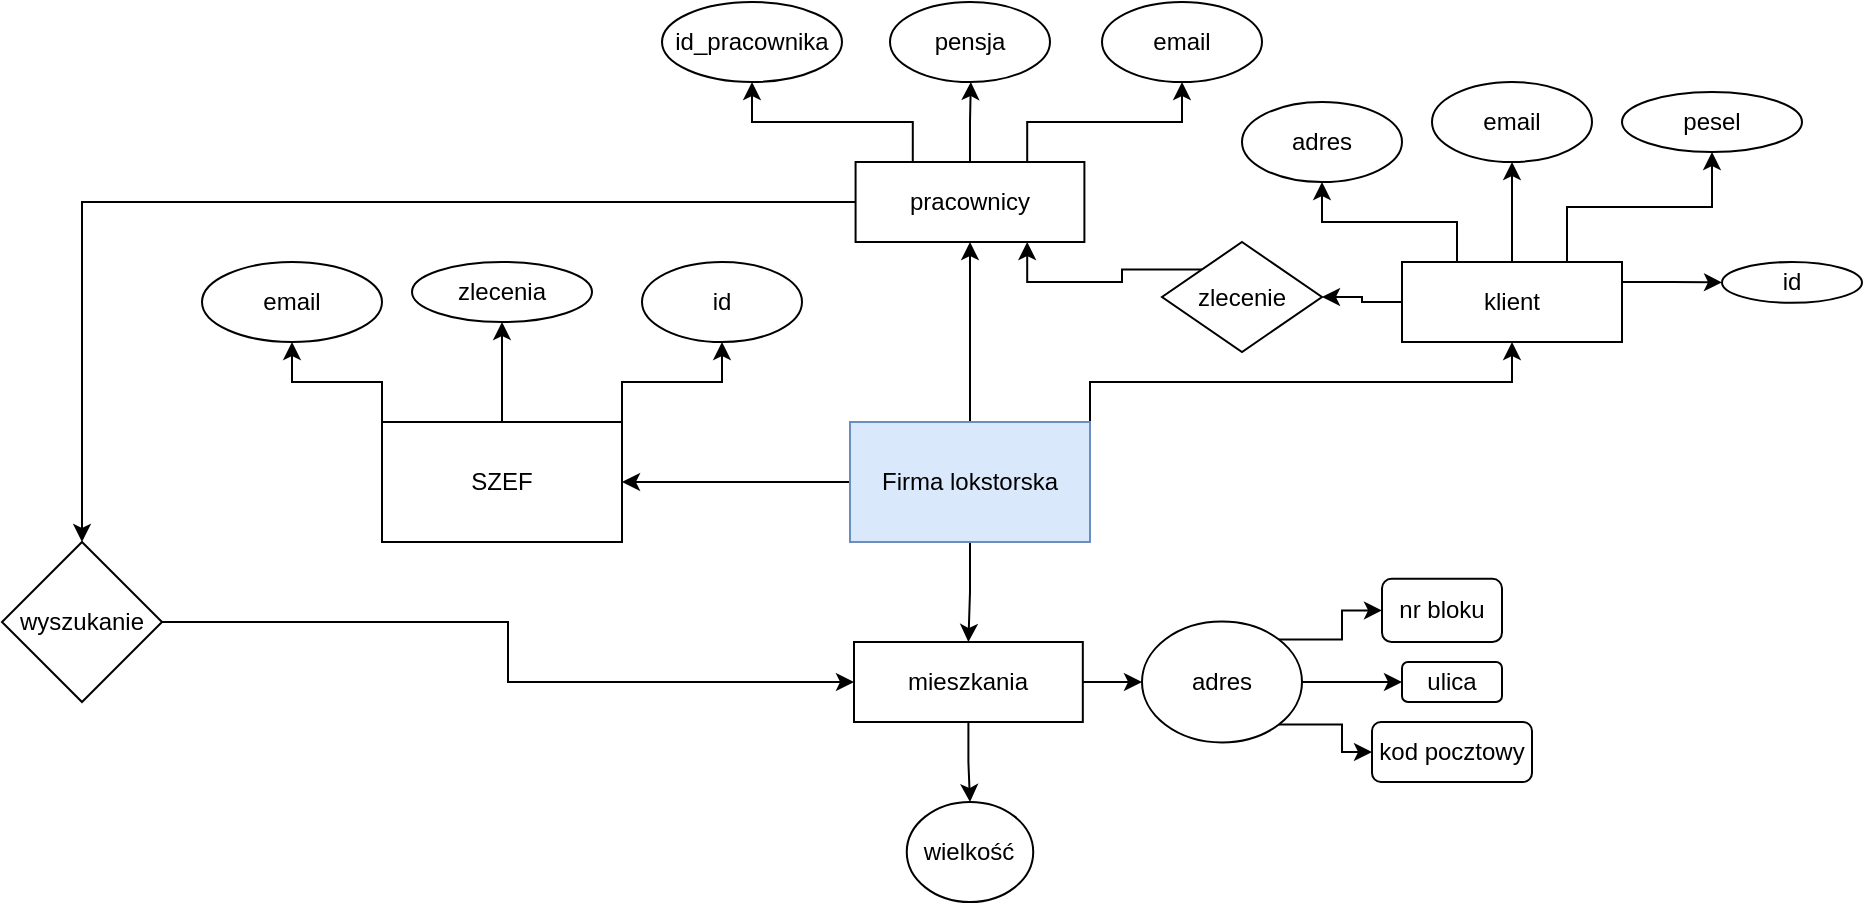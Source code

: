 <mxfile version="23.1.8" type="device">
  <diagram name="Strona-1" id="XE1u6U7LGnDZwVDxpnnJ">
    <mxGraphModel dx="1246" dy="687" grid="1" gridSize="10" guides="1" tooltips="1" connect="1" arrows="1" fold="1" page="1" pageScale="1" pageWidth="827" pageHeight="1169" math="0" shadow="0">
      <root>
        <mxCell id="0" />
        <mxCell id="1" parent="0" />
        <mxCell id="9PS8tgG-N5Kt1Z1-eF-X-32" style="edgeStyle=orthogonalEdgeStyle;rounded=0;orthogonalLoop=1;jettySize=auto;html=1;exitX=0.5;exitY=0;exitDx=0;exitDy=0;" parent="1" source="9PS8tgG-N5Kt1Z1-eF-X-31" target="9PS8tgG-N5Kt1Z1-eF-X-33" edge="1">
          <mxGeometry relative="1" as="geometry">
            <mxPoint x="514.412" y="220" as="targetPoint" />
          </mxGeometry>
        </mxCell>
        <mxCell id="9PS8tgG-N5Kt1Z1-eF-X-42" style="edgeStyle=orthogonalEdgeStyle;rounded=0;orthogonalLoop=1;jettySize=auto;html=1;exitX=1;exitY=0;exitDx=0;exitDy=0;" parent="1" source="9PS8tgG-N5Kt1Z1-eF-X-31" target="9PS8tgG-N5Kt1Z1-eF-X-43" edge="1">
          <mxGeometry relative="1" as="geometry">
            <mxPoint x="780" y="300" as="targetPoint" />
          </mxGeometry>
        </mxCell>
        <mxCell id="9PS8tgG-N5Kt1Z1-eF-X-54" style="edgeStyle=orthogonalEdgeStyle;rounded=0;orthogonalLoop=1;jettySize=auto;html=1;exitX=0;exitY=0.5;exitDx=0;exitDy=0;" parent="1" source="9PS8tgG-N5Kt1Z1-eF-X-31" target="9PS8tgG-N5Kt1Z1-eF-X-55" edge="1">
          <mxGeometry relative="1" as="geometry">
            <mxPoint x="310" y="399.588" as="targetPoint" />
          </mxGeometry>
        </mxCell>
        <mxCell id="9PS8tgG-N5Kt1Z1-eF-X-62" style="edgeStyle=orthogonalEdgeStyle;rounded=0;orthogonalLoop=1;jettySize=auto;html=1;exitX=0.5;exitY=1;exitDx=0;exitDy=0;" parent="1" source="9PS8tgG-N5Kt1Z1-eF-X-31" target="9PS8tgG-N5Kt1Z1-eF-X-63" edge="1">
          <mxGeometry relative="1" as="geometry">
            <mxPoint x="514.412" y="500" as="targetPoint" />
          </mxGeometry>
        </mxCell>
        <mxCell id="9PS8tgG-N5Kt1Z1-eF-X-31" value="Firma lokstorska" style="rounded=0;whiteSpace=wrap;html=1;fillColor=#dae8fc;strokeColor=#6c8ebf;" parent="1" vertex="1">
          <mxGeometry x="454" y="370" width="120" height="60" as="geometry" />
        </mxCell>
        <mxCell id="9PS8tgG-N5Kt1Z1-eF-X-35" style="edgeStyle=orthogonalEdgeStyle;rounded=0;orthogonalLoop=1;jettySize=auto;html=1;exitX=0.5;exitY=0;exitDx=0;exitDy=0;" parent="1" source="9PS8tgG-N5Kt1Z1-eF-X-33" edge="1">
          <mxGeometry relative="1" as="geometry">
            <mxPoint x="514.412" y="200" as="targetPoint" />
          </mxGeometry>
        </mxCell>
        <mxCell id="9PS8tgG-N5Kt1Z1-eF-X-38" style="edgeStyle=orthogonalEdgeStyle;rounded=0;orthogonalLoop=1;jettySize=auto;html=1;exitX=0.75;exitY=0;exitDx=0;exitDy=0;" parent="1" source="9PS8tgG-N5Kt1Z1-eF-X-33" target="9PS8tgG-N5Kt1Z1-eF-X-39" edge="1">
          <mxGeometry relative="1" as="geometry">
            <mxPoint x="600" y="200" as="targetPoint" />
          </mxGeometry>
        </mxCell>
        <mxCell id="9PS8tgG-N5Kt1Z1-eF-X-40" style="edgeStyle=orthogonalEdgeStyle;rounded=0;orthogonalLoop=1;jettySize=auto;html=1;exitX=0.25;exitY=0;exitDx=0;exitDy=0;" parent="1" source="9PS8tgG-N5Kt1Z1-eF-X-33" target="9PS8tgG-N5Kt1Z1-eF-X-41" edge="1">
          <mxGeometry relative="1" as="geometry">
            <mxPoint x="410" y="200" as="targetPoint" />
          </mxGeometry>
        </mxCell>
        <mxCell id="9PS8tgG-N5Kt1Z1-eF-X-80" style="edgeStyle=orthogonalEdgeStyle;rounded=0;orthogonalLoop=1;jettySize=auto;html=1;exitX=0;exitY=0.5;exitDx=0;exitDy=0;" parent="1" source="9PS8tgG-N5Kt1Z1-eF-X-33" target="9PS8tgG-N5Kt1Z1-eF-X-81" edge="1">
          <mxGeometry relative="1" as="geometry">
            <mxPoint x="70" y="470" as="targetPoint" />
          </mxGeometry>
        </mxCell>
        <mxCell id="9PS8tgG-N5Kt1Z1-eF-X-33" value="pracownicy" style="rounded=0;whiteSpace=wrap;html=1;" parent="1" vertex="1">
          <mxGeometry x="456.79" y="240" width="114.41" height="40" as="geometry" />
        </mxCell>
        <mxCell id="9PS8tgG-N5Kt1Z1-eF-X-37" value="pensja" style="ellipse;whiteSpace=wrap;html=1;" parent="1" vertex="1">
          <mxGeometry x="474" y="160" width="80" height="40" as="geometry" />
        </mxCell>
        <mxCell id="9PS8tgG-N5Kt1Z1-eF-X-39" value="email" style="ellipse;whiteSpace=wrap;html=1;" parent="1" vertex="1">
          <mxGeometry x="580" y="160" width="80" height="40" as="geometry" />
        </mxCell>
        <mxCell id="9PS8tgG-N5Kt1Z1-eF-X-41" value="id_pracownika" style="ellipse;whiteSpace=wrap;html=1;" parent="1" vertex="1">
          <mxGeometry x="360" y="160" width="90" height="40" as="geometry" />
        </mxCell>
        <mxCell id="9PS8tgG-N5Kt1Z1-eF-X-44" style="edgeStyle=orthogonalEdgeStyle;rounded=0;orthogonalLoop=1;jettySize=auto;html=1;exitX=0.5;exitY=0;exitDx=0;exitDy=0;" parent="1" source="9PS8tgG-N5Kt1Z1-eF-X-43" target="9PS8tgG-N5Kt1Z1-eF-X-45" edge="1">
          <mxGeometry relative="1" as="geometry">
            <mxPoint x="785" y="240" as="targetPoint" />
          </mxGeometry>
        </mxCell>
        <mxCell id="9PS8tgG-N5Kt1Z1-eF-X-47" style="edgeStyle=orthogonalEdgeStyle;rounded=0;orthogonalLoop=1;jettySize=auto;html=1;exitX=0.25;exitY=0;exitDx=0;exitDy=0;" parent="1" source="9PS8tgG-N5Kt1Z1-eF-X-43" target="9PS8tgG-N5Kt1Z1-eF-X-48" edge="1">
          <mxGeometry relative="1" as="geometry">
            <mxPoint x="680" y="240" as="targetPoint" />
          </mxGeometry>
        </mxCell>
        <mxCell id="9PS8tgG-N5Kt1Z1-eF-X-49" style="edgeStyle=orthogonalEdgeStyle;rounded=0;orthogonalLoop=1;jettySize=auto;html=1;exitX=0.75;exitY=0;exitDx=0;exitDy=0;" parent="1" source="9PS8tgG-N5Kt1Z1-eF-X-43" target="9PS8tgG-N5Kt1Z1-eF-X-50" edge="1">
          <mxGeometry relative="1" as="geometry">
            <mxPoint x="890" y="250" as="targetPoint" />
          </mxGeometry>
        </mxCell>
        <mxCell id="9PS8tgG-N5Kt1Z1-eF-X-52" style="edgeStyle=orthogonalEdgeStyle;rounded=0;orthogonalLoop=1;jettySize=auto;html=1;exitX=1;exitY=0.25;exitDx=0;exitDy=0;" parent="1" source="9PS8tgG-N5Kt1Z1-eF-X-43" target="9PS8tgG-N5Kt1Z1-eF-X-53" edge="1">
          <mxGeometry relative="1" as="geometry">
            <mxPoint x="870" y="299.588" as="targetPoint" />
          </mxGeometry>
        </mxCell>
        <mxCell id="9PS8tgG-N5Kt1Z1-eF-X-77" style="edgeStyle=orthogonalEdgeStyle;rounded=0;orthogonalLoop=1;jettySize=auto;html=1;exitX=0;exitY=0.5;exitDx=0;exitDy=0;" parent="1" source="9PS8tgG-N5Kt1Z1-eF-X-43" target="9PS8tgG-N5Kt1Z1-eF-X-78" edge="1">
          <mxGeometry relative="1" as="geometry">
            <mxPoint x="670" y="310.176" as="targetPoint" />
          </mxGeometry>
        </mxCell>
        <mxCell id="9PS8tgG-N5Kt1Z1-eF-X-43" value="klient" style="rounded=0;whiteSpace=wrap;html=1;" parent="1" vertex="1">
          <mxGeometry x="730" y="290" width="110" height="40" as="geometry" />
        </mxCell>
        <mxCell id="9PS8tgG-N5Kt1Z1-eF-X-45" value="email" style="ellipse;whiteSpace=wrap;html=1;" parent="1" vertex="1">
          <mxGeometry x="745" y="200" width="80" height="40" as="geometry" />
        </mxCell>
        <mxCell id="9PS8tgG-N5Kt1Z1-eF-X-48" value="adres" style="ellipse;whiteSpace=wrap;html=1;" parent="1" vertex="1">
          <mxGeometry x="650" y="210" width="80" height="40" as="geometry" />
        </mxCell>
        <mxCell id="9PS8tgG-N5Kt1Z1-eF-X-50" value="pesel" style="ellipse;whiteSpace=wrap;html=1;" parent="1" vertex="1">
          <mxGeometry x="840" y="205" width="90" height="30" as="geometry" />
        </mxCell>
        <mxCell id="9PS8tgG-N5Kt1Z1-eF-X-53" value="id" style="ellipse;whiteSpace=wrap;html=1;" parent="1" vertex="1">
          <mxGeometry x="890" y="290" width="70" height="20.41" as="geometry" />
        </mxCell>
        <mxCell id="9PS8tgG-N5Kt1Z1-eF-X-56" style="edgeStyle=orthogonalEdgeStyle;rounded=0;orthogonalLoop=1;jettySize=auto;html=1;exitX=0.5;exitY=0;exitDx=0;exitDy=0;" parent="1" source="9PS8tgG-N5Kt1Z1-eF-X-55" target="9PS8tgG-N5Kt1Z1-eF-X-57" edge="1">
          <mxGeometry relative="1" as="geometry">
            <mxPoint x="280.294" y="310" as="targetPoint" />
          </mxGeometry>
        </mxCell>
        <mxCell id="9PS8tgG-N5Kt1Z1-eF-X-58" style="edgeStyle=orthogonalEdgeStyle;rounded=0;orthogonalLoop=1;jettySize=auto;html=1;exitX=0;exitY=0;exitDx=0;exitDy=0;" parent="1" source="9PS8tgG-N5Kt1Z1-eF-X-55" target="9PS8tgG-N5Kt1Z1-eF-X-59" edge="1">
          <mxGeometry relative="1" as="geometry">
            <mxPoint x="180" y="320" as="targetPoint" />
          </mxGeometry>
        </mxCell>
        <mxCell id="9PS8tgG-N5Kt1Z1-eF-X-60" style="edgeStyle=orthogonalEdgeStyle;rounded=0;orthogonalLoop=1;jettySize=auto;html=1;exitX=1;exitY=0;exitDx=0;exitDy=0;" parent="1" source="9PS8tgG-N5Kt1Z1-eF-X-55" target="9PS8tgG-N5Kt1Z1-eF-X-61" edge="1">
          <mxGeometry relative="1" as="geometry">
            <mxPoint x="380" y="320" as="targetPoint" />
          </mxGeometry>
        </mxCell>
        <mxCell id="9PS8tgG-N5Kt1Z1-eF-X-55" value="SZEF" style="rounded=0;whiteSpace=wrap;html=1;" parent="1" vertex="1">
          <mxGeometry x="220" y="369.998" width="120" height="60" as="geometry" />
        </mxCell>
        <mxCell id="9PS8tgG-N5Kt1Z1-eF-X-57" value="zlecenia" style="ellipse;whiteSpace=wrap;html=1;" parent="1" vertex="1">
          <mxGeometry x="235" y="290" width="90" height="30" as="geometry" />
        </mxCell>
        <mxCell id="9PS8tgG-N5Kt1Z1-eF-X-59" value="email" style="ellipse;whiteSpace=wrap;html=1;" parent="1" vertex="1">
          <mxGeometry x="130" y="290" width="90" height="40" as="geometry" />
        </mxCell>
        <mxCell id="9PS8tgG-N5Kt1Z1-eF-X-61" value="id" style="ellipse;whiteSpace=wrap;html=1;" parent="1" vertex="1">
          <mxGeometry x="350" y="290" width="80" height="40" as="geometry" />
        </mxCell>
        <mxCell id="9PS8tgG-N5Kt1Z1-eF-X-64" style="edgeStyle=orthogonalEdgeStyle;rounded=0;orthogonalLoop=1;jettySize=auto;html=1;exitX=1;exitY=0.5;exitDx=0;exitDy=0;" parent="1" source="9PS8tgG-N5Kt1Z1-eF-X-63" target="9PS8tgG-N5Kt1Z1-eF-X-65" edge="1">
          <mxGeometry relative="1" as="geometry">
            <mxPoint x="610" y="499.588" as="targetPoint" />
          </mxGeometry>
        </mxCell>
        <mxCell id="9PS8tgG-N5Kt1Z1-eF-X-66" style="edgeStyle=orthogonalEdgeStyle;rounded=0;orthogonalLoop=1;jettySize=auto;html=1;exitX=0.5;exitY=1;exitDx=0;exitDy=0;" parent="1" source="9PS8tgG-N5Kt1Z1-eF-X-63" target="9PS8tgG-N5Kt1Z1-eF-X-67" edge="1">
          <mxGeometry relative="1" as="geometry">
            <mxPoint x="513.235" y="560" as="targetPoint" />
          </mxGeometry>
        </mxCell>
        <mxCell id="9PS8tgG-N5Kt1Z1-eF-X-63" value="mieszkania" style="rounded=0;whiteSpace=wrap;html=1;" parent="1" vertex="1">
          <mxGeometry x="456" y="480" width="114.41" height="40" as="geometry" />
        </mxCell>
        <mxCell id="9PS8tgG-N5Kt1Z1-eF-X-69" style="edgeStyle=orthogonalEdgeStyle;rounded=0;orthogonalLoop=1;jettySize=auto;html=1;exitX=1;exitY=0;exitDx=0;exitDy=0;" parent="1" source="9PS8tgG-N5Kt1Z1-eF-X-65" target="9PS8tgG-N5Kt1Z1-eF-X-70" edge="1">
          <mxGeometry relative="1" as="geometry">
            <mxPoint x="740" y="478.412" as="targetPoint" />
          </mxGeometry>
        </mxCell>
        <mxCell id="9PS8tgG-N5Kt1Z1-eF-X-71" style="edgeStyle=orthogonalEdgeStyle;rounded=0;orthogonalLoop=1;jettySize=auto;html=1;exitX=1;exitY=0.5;exitDx=0;exitDy=0;" parent="1" source="9PS8tgG-N5Kt1Z1-eF-X-65" target="9PS8tgG-N5Kt1Z1-eF-X-72" edge="1">
          <mxGeometry relative="1" as="geometry">
            <mxPoint x="720" y="520" as="targetPoint" />
          </mxGeometry>
        </mxCell>
        <mxCell id="9PS8tgG-N5Kt1Z1-eF-X-74" style="edgeStyle=orthogonalEdgeStyle;rounded=0;orthogonalLoop=1;jettySize=auto;html=1;exitX=1;exitY=1;exitDx=0;exitDy=0;" parent="1" source="9PS8tgG-N5Kt1Z1-eF-X-65" target="9PS8tgG-N5Kt1Z1-eF-X-75" edge="1">
          <mxGeometry relative="1" as="geometry">
            <mxPoint x="1050" y="470" as="targetPoint" />
          </mxGeometry>
        </mxCell>
        <mxCell id="9PS8tgG-N5Kt1Z1-eF-X-65" value="adres" style="ellipse;whiteSpace=wrap;html=1;" parent="1" vertex="1">
          <mxGeometry x="600" y="469.8" width="80" height="60.41" as="geometry" />
        </mxCell>
        <mxCell id="9PS8tgG-N5Kt1Z1-eF-X-67" value="wielkość" style="ellipse;whiteSpace=wrap;html=1;" parent="1" vertex="1">
          <mxGeometry x="482.38" y="560" width="63.24" height="50" as="geometry" />
        </mxCell>
        <mxCell id="9PS8tgG-N5Kt1Z1-eF-X-70" value="nr bloku" style="rounded=1;whiteSpace=wrap;html=1;" parent="1" vertex="1">
          <mxGeometry x="720" y="448.41" width="60" height="31.59" as="geometry" />
        </mxCell>
        <mxCell id="9PS8tgG-N5Kt1Z1-eF-X-72" value="ulica" style="rounded=1;whiteSpace=wrap;html=1;" parent="1" vertex="1">
          <mxGeometry x="730" y="490" width="50" height="20" as="geometry" />
        </mxCell>
        <mxCell id="9PS8tgG-N5Kt1Z1-eF-X-75" value="kod pocztowy" style="rounded=1;whiteSpace=wrap;html=1;" parent="1" vertex="1">
          <mxGeometry x="715" y="520" width="80" height="30" as="geometry" />
        </mxCell>
        <mxCell id="9PS8tgG-N5Kt1Z1-eF-X-79" style="edgeStyle=orthogonalEdgeStyle;rounded=0;orthogonalLoop=1;jettySize=auto;html=1;exitX=0;exitY=0;exitDx=0;exitDy=0;entryX=0.75;entryY=1;entryDx=0;entryDy=0;" parent="1" source="9PS8tgG-N5Kt1Z1-eF-X-78" target="9PS8tgG-N5Kt1Z1-eF-X-33" edge="1">
          <mxGeometry relative="1" as="geometry" />
        </mxCell>
        <mxCell id="9PS8tgG-N5Kt1Z1-eF-X-78" value="zlecenie" style="rhombus;whiteSpace=wrap;html=1;" parent="1" vertex="1">
          <mxGeometry x="610" y="280" width="80" height="55" as="geometry" />
        </mxCell>
        <mxCell id="9PS8tgG-N5Kt1Z1-eF-X-82" style="edgeStyle=orthogonalEdgeStyle;rounded=0;orthogonalLoop=1;jettySize=auto;html=1;exitX=1;exitY=0.5;exitDx=0;exitDy=0;entryX=0;entryY=0.5;entryDx=0;entryDy=0;" parent="1" source="9PS8tgG-N5Kt1Z1-eF-X-81" target="9PS8tgG-N5Kt1Z1-eF-X-63" edge="1">
          <mxGeometry relative="1" as="geometry" />
        </mxCell>
        <mxCell id="9PS8tgG-N5Kt1Z1-eF-X-81" value="wyszukanie" style="rhombus;whiteSpace=wrap;html=1;" parent="1" vertex="1">
          <mxGeometry x="30" y="430" width="80" height="80" as="geometry" />
        </mxCell>
      </root>
    </mxGraphModel>
  </diagram>
</mxfile>
